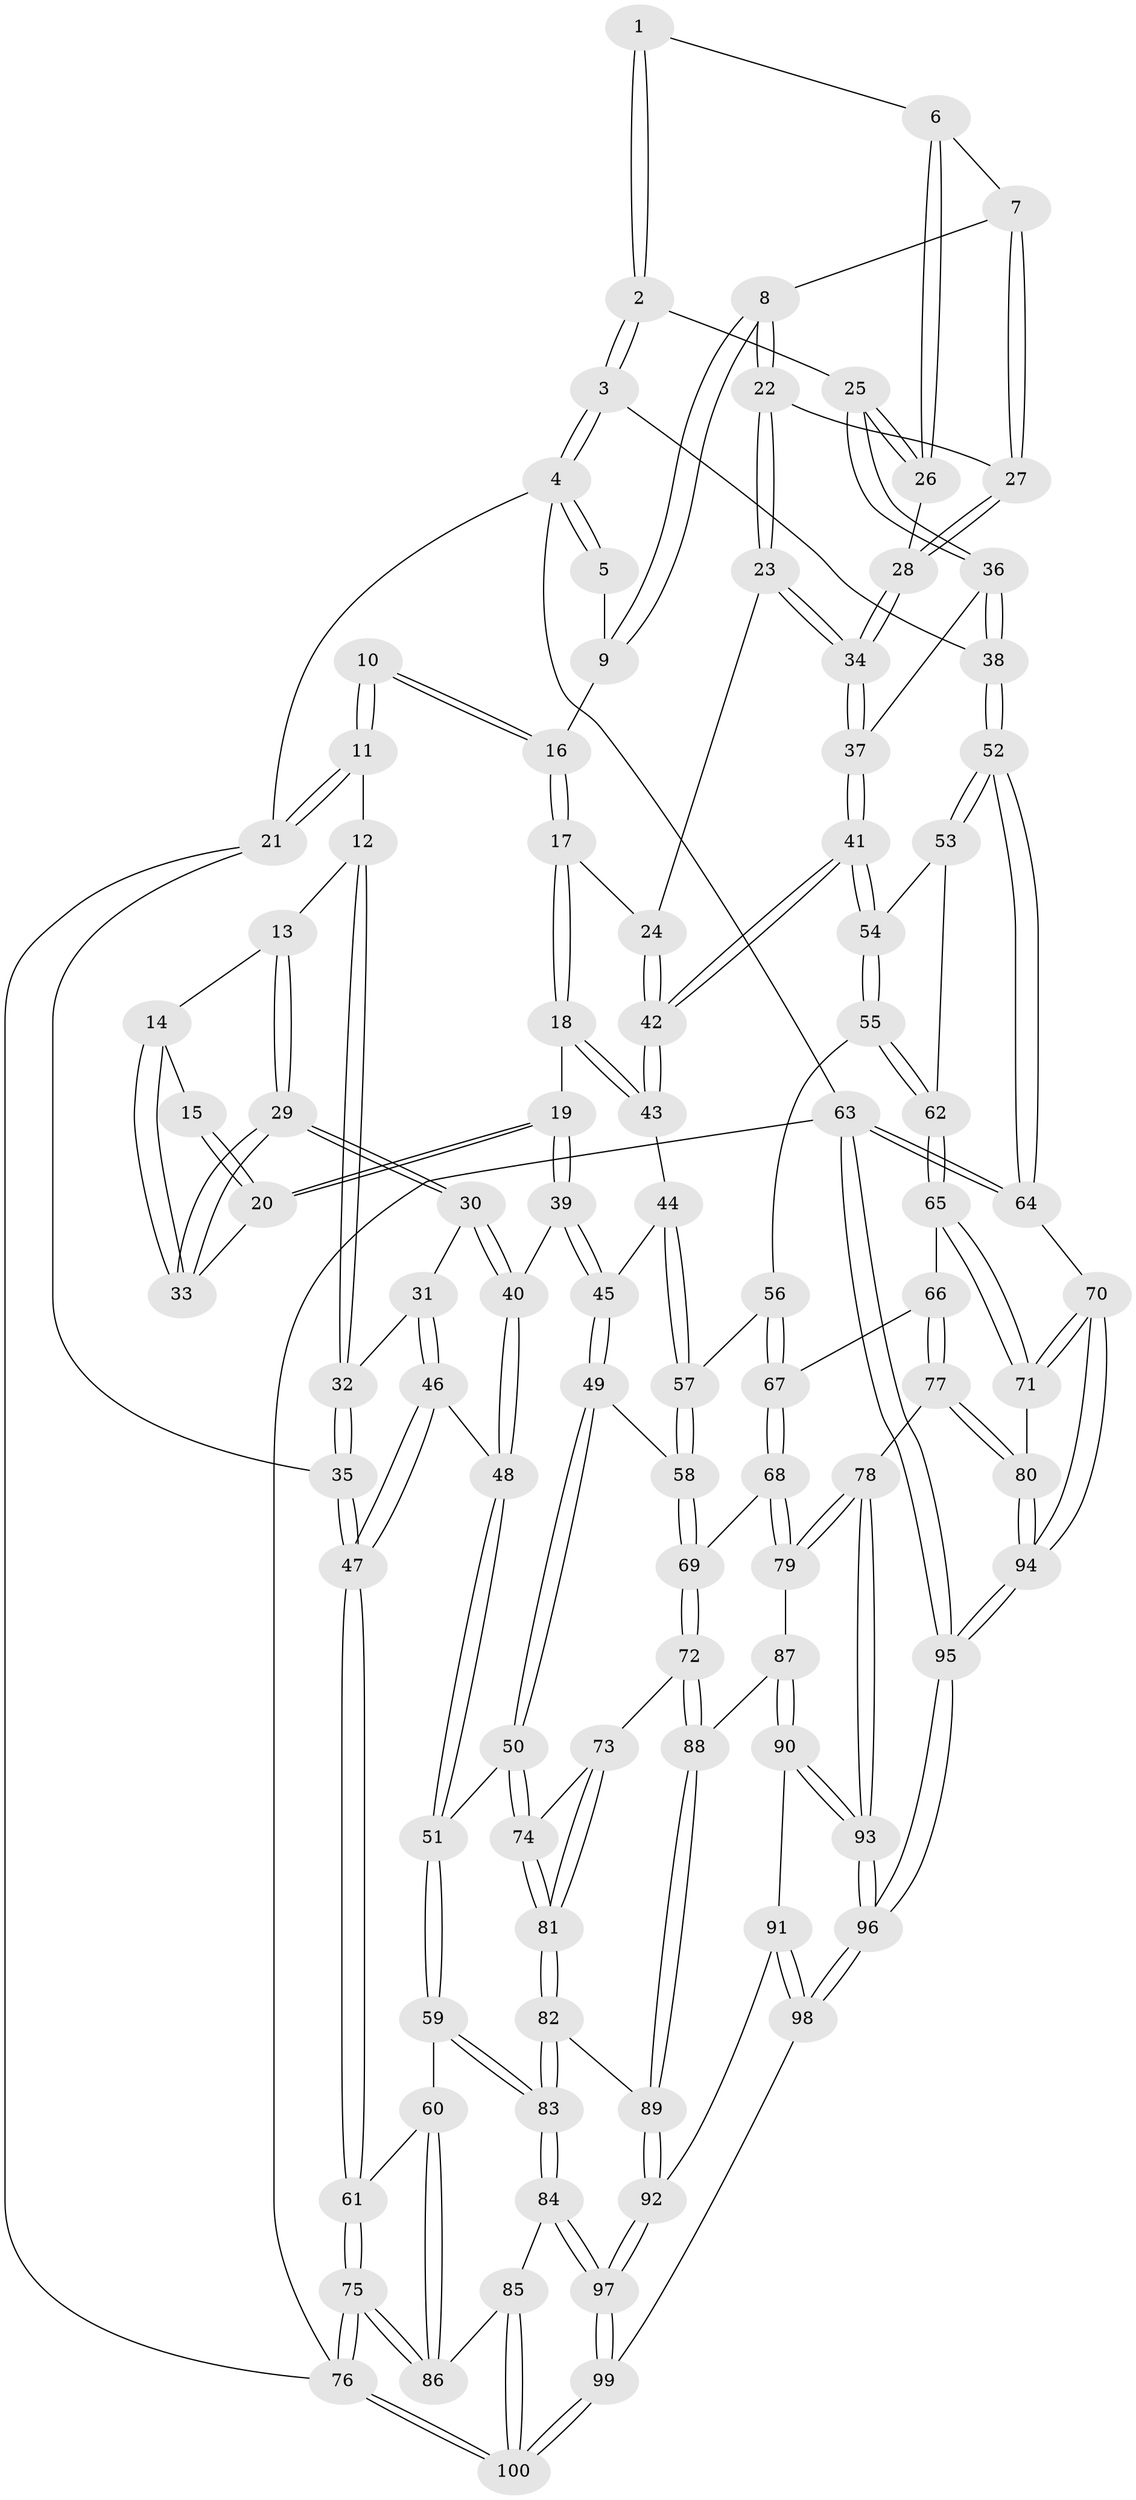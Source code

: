 // coarse degree distribution, {4: 0.4, 2: 0.02, 5: 0.22, 3: 0.14, 1: 0.02, 6: 0.08, 8: 0.06, 7: 0.06}
// Generated by graph-tools (version 1.1) at 2025/04/03/04/25 22:04:29]
// undirected, 100 vertices, 247 edges
graph export_dot {
graph [start="1"]
  node [color=gray90,style=filled];
  1 [pos="+0.8115420321806531+0"];
  2 [pos="+0.9427342921415122+0.11878917291145802"];
  3 [pos="+1+0.11143056161272302"];
  4 [pos="+1+0"];
  5 [pos="+0.7493263600750852+0"];
  6 [pos="+0.7801630932360635+0.07280201231089115"];
  7 [pos="+0.7658412230694065+0.08608678447145883"];
  8 [pos="+0.6385028787223278+0.03496356579595631"];
  9 [pos="+0.5478011156106108+0"];
  10 [pos="+0.40129084869093024+0"];
  11 [pos="+0+0"];
  12 [pos="+0.11659215417051988+0.02901286592674246"];
  13 [pos="+0.14197773605996256+0.04715574466738519"];
  14 [pos="+0.23840075177233516+0.11423959062831669"];
  15 [pos="+0.34943229024473077+0"];
  16 [pos="+0.5248631165461466+0"];
  17 [pos="+0.48372878231012645+0.20173611589583199"];
  18 [pos="+0.47775768177577826+0.20505619787871884"];
  19 [pos="+0.4174882389055826+0.2095624946858739"];
  20 [pos="+0.3606080263879596+0.17132210875820672"];
  21 [pos="+0+0"];
  22 [pos="+0.6528302894452126+0.10857373687305287"];
  23 [pos="+0.6300988487977246+0.15822167943161808"];
  24 [pos="+0.5409933256433607+0.21468532743162977"];
  25 [pos="+0.9007556177493012+0.14562809090379755"];
  26 [pos="+0.8476949623162957+0.13653519993651664"];
  27 [pos="+0.742063668568365+0.13267918510731577"];
  28 [pos="+0.7563707764966051+0.1713260288334291"];
  29 [pos="+0.19779233286220932+0.23755881251334707"];
  30 [pos="+0.18864419773169278+0.24942247831903525"];
  31 [pos="+0.12817998054285798+0.2489145808084086"];
  32 [pos="+0.11950293708129106+0.24148485745984707"];
  33 [pos="+0.25329882294119993+0.16721326969710024"];
  34 [pos="+0.7456298492121208+0.24206823082935716"];
  35 [pos="+0+0.12193207369777387"];
  36 [pos="+0.8330914095981571+0.2875544635800295"];
  37 [pos="+0.7632973286249636+0.3138544591596874"];
  38 [pos="+1+0.3668223051053763"];
  39 [pos="+0.31795945786382923+0.346027438094311"];
  40 [pos="+0.2631826470820193+0.335134697481126"];
  41 [pos="+0.715416886995142+0.38543205027468125"];
  42 [pos="+0.676247476806418+0.36386689046800524"];
  43 [pos="+0.4788629640560072+0.3793829328307404"];
  44 [pos="+0.47647271395106017+0.38246843927227836"];
  45 [pos="+0.3533953137060217+0.39739364295081553"];
  46 [pos="+0.06658490841703228+0.40150412014774806"];
  47 [pos="+0+0.5355431519808237"];
  48 [pos="+0.19196269311275838+0.42948763219227587"];
  49 [pos="+0.3426149000114487+0.5591593937067822"];
  50 [pos="+0.2773526301652908+0.597148054694104"];
  51 [pos="+0.24881931050027453+0.597257358267161"];
  52 [pos="+1+0.5827082797511974"];
  53 [pos="+0.8279182858810559+0.4911194385828298"];
  54 [pos="+0.7164921461036876+0.3942435210030143"];
  55 [pos="+0.6261074658768867+0.5060965953772856"];
  56 [pos="+0.585522504861211+0.5383761756518951"];
  57 [pos="+0.5178888861356046+0.549293153730293"];
  58 [pos="+0.4811640153879961+0.57417698852089"];
  59 [pos="+0.20904133148836673+0.6153783285227944"];
  60 [pos="+0.13297687303397454+0.6280940032299459"];
  61 [pos="+0+0.5781794581581947"];
  62 [pos="+0.750557531573491+0.6312338218361724"];
  63 [pos="+1+1"];
  64 [pos="+1+0.7242502592560716"];
  65 [pos="+0.750438897331454+0.6323811139732026"];
  66 [pos="+0.7070574378496999+0.6780111203625879"];
  67 [pos="+0.6395997339251654+0.6423302755503666"];
  68 [pos="+0.5744661675238886+0.7312281653870647"];
  69 [pos="+0.5018918863282072+0.7153591094440189"];
  70 [pos="+1+0.7583737237224534"];
  71 [pos="+1+0.7576066359746"];
  72 [pos="+0.476606376249401+0.7482288063207381"];
  73 [pos="+0.39863883671844325+0.7273795704910604"];
  74 [pos="+0.303091803328267+0.6503659407276149"];
  75 [pos="+0+0.8922791794405188"];
  76 [pos="+0+1"];
  77 [pos="+0.7172536337373316+0.8006176837823581"];
  78 [pos="+0.6732843999369065+0.8059717027234554"];
  79 [pos="+0.639838121203165+0.7915531384985572"];
  80 [pos="+0.7180908058139125+0.8010560276203459"];
  81 [pos="+0.32197171458877566+0.8278409650522953"];
  82 [pos="+0.32018413321616757+0.8496361088587122"];
  83 [pos="+0.23961435220117583+0.8756813902638437"];
  84 [pos="+0.2188796509564706+0.8913324589741863"];
  85 [pos="+0.19069725377766933+0.9045403949850391"];
  86 [pos="+0.1383393633509528+0.8825897574033029"];
  87 [pos="+0.5149212064821818+0.8438342539749338"];
  88 [pos="+0.47177742860578137+0.7754771717537422"];
  89 [pos="+0.35761765179914357+0.8613880293092074"];
  90 [pos="+0.5169293593316516+0.8789575111420422"];
  91 [pos="+0.4487292162671571+0.9117735285174411"];
  92 [pos="+0.37452223902677106+0.8829841112250112"];
  93 [pos="+0.581117190633397+0.9352891599830832"];
  94 [pos="+0.7655616672391351+1"];
  95 [pos="+0.7099397980078767+1"];
  96 [pos="+0.6246113296889537+1"];
  97 [pos="+0.3727948343675373+1"];
  98 [pos="+0.5147467424902572+1"];
  99 [pos="+0.4329123632897409+1"];
  100 [pos="+0.19652676726635612+1"];
  1 -- 2;
  1 -- 2;
  1 -- 6;
  2 -- 3;
  2 -- 3;
  2 -- 25;
  3 -- 4;
  3 -- 4;
  3 -- 38;
  4 -- 5;
  4 -- 5;
  4 -- 21;
  4 -- 63;
  5 -- 9;
  6 -- 7;
  6 -- 26;
  6 -- 26;
  7 -- 8;
  7 -- 27;
  7 -- 27;
  8 -- 9;
  8 -- 9;
  8 -- 22;
  8 -- 22;
  9 -- 16;
  10 -- 11;
  10 -- 11;
  10 -- 16;
  10 -- 16;
  11 -- 12;
  11 -- 21;
  11 -- 21;
  12 -- 13;
  12 -- 32;
  12 -- 32;
  13 -- 14;
  13 -- 29;
  13 -- 29;
  14 -- 15;
  14 -- 33;
  14 -- 33;
  15 -- 20;
  15 -- 20;
  16 -- 17;
  16 -- 17;
  17 -- 18;
  17 -- 18;
  17 -- 24;
  18 -- 19;
  18 -- 43;
  18 -- 43;
  19 -- 20;
  19 -- 20;
  19 -- 39;
  19 -- 39;
  20 -- 33;
  21 -- 35;
  21 -- 76;
  22 -- 23;
  22 -- 23;
  22 -- 27;
  23 -- 24;
  23 -- 34;
  23 -- 34;
  24 -- 42;
  24 -- 42;
  25 -- 26;
  25 -- 26;
  25 -- 36;
  25 -- 36;
  26 -- 28;
  27 -- 28;
  27 -- 28;
  28 -- 34;
  28 -- 34;
  29 -- 30;
  29 -- 30;
  29 -- 33;
  29 -- 33;
  30 -- 31;
  30 -- 40;
  30 -- 40;
  31 -- 32;
  31 -- 46;
  31 -- 46;
  32 -- 35;
  32 -- 35;
  34 -- 37;
  34 -- 37;
  35 -- 47;
  35 -- 47;
  36 -- 37;
  36 -- 38;
  36 -- 38;
  37 -- 41;
  37 -- 41;
  38 -- 52;
  38 -- 52;
  39 -- 40;
  39 -- 45;
  39 -- 45;
  40 -- 48;
  40 -- 48;
  41 -- 42;
  41 -- 42;
  41 -- 54;
  41 -- 54;
  42 -- 43;
  42 -- 43;
  43 -- 44;
  44 -- 45;
  44 -- 57;
  44 -- 57;
  45 -- 49;
  45 -- 49;
  46 -- 47;
  46 -- 47;
  46 -- 48;
  47 -- 61;
  47 -- 61;
  48 -- 51;
  48 -- 51;
  49 -- 50;
  49 -- 50;
  49 -- 58;
  50 -- 51;
  50 -- 74;
  50 -- 74;
  51 -- 59;
  51 -- 59;
  52 -- 53;
  52 -- 53;
  52 -- 64;
  52 -- 64;
  53 -- 54;
  53 -- 62;
  54 -- 55;
  54 -- 55;
  55 -- 56;
  55 -- 62;
  55 -- 62;
  56 -- 57;
  56 -- 67;
  56 -- 67;
  57 -- 58;
  57 -- 58;
  58 -- 69;
  58 -- 69;
  59 -- 60;
  59 -- 83;
  59 -- 83;
  60 -- 61;
  60 -- 86;
  60 -- 86;
  61 -- 75;
  61 -- 75;
  62 -- 65;
  62 -- 65;
  63 -- 64;
  63 -- 64;
  63 -- 95;
  63 -- 95;
  63 -- 76;
  64 -- 70;
  65 -- 66;
  65 -- 71;
  65 -- 71;
  66 -- 67;
  66 -- 77;
  66 -- 77;
  67 -- 68;
  67 -- 68;
  68 -- 69;
  68 -- 79;
  68 -- 79;
  69 -- 72;
  69 -- 72;
  70 -- 71;
  70 -- 71;
  70 -- 94;
  70 -- 94;
  71 -- 80;
  72 -- 73;
  72 -- 88;
  72 -- 88;
  73 -- 74;
  73 -- 81;
  73 -- 81;
  74 -- 81;
  74 -- 81;
  75 -- 76;
  75 -- 76;
  75 -- 86;
  75 -- 86;
  76 -- 100;
  76 -- 100;
  77 -- 78;
  77 -- 80;
  77 -- 80;
  78 -- 79;
  78 -- 79;
  78 -- 93;
  78 -- 93;
  79 -- 87;
  80 -- 94;
  80 -- 94;
  81 -- 82;
  81 -- 82;
  82 -- 83;
  82 -- 83;
  82 -- 89;
  83 -- 84;
  83 -- 84;
  84 -- 85;
  84 -- 97;
  84 -- 97;
  85 -- 86;
  85 -- 100;
  85 -- 100;
  87 -- 88;
  87 -- 90;
  87 -- 90;
  88 -- 89;
  88 -- 89;
  89 -- 92;
  89 -- 92;
  90 -- 91;
  90 -- 93;
  90 -- 93;
  91 -- 92;
  91 -- 98;
  91 -- 98;
  92 -- 97;
  92 -- 97;
  93 -- 96;
  93 -- 96;
  94 -- 95;
  94 -- 95;
  95 -- 96;
  95 -- 96;
  96 -- 98;
  96 -- 98;
  97 -- 99;
  97 -- 99;
  98 -- 99;
  99 -- 100;
  99 -- 100;
}
